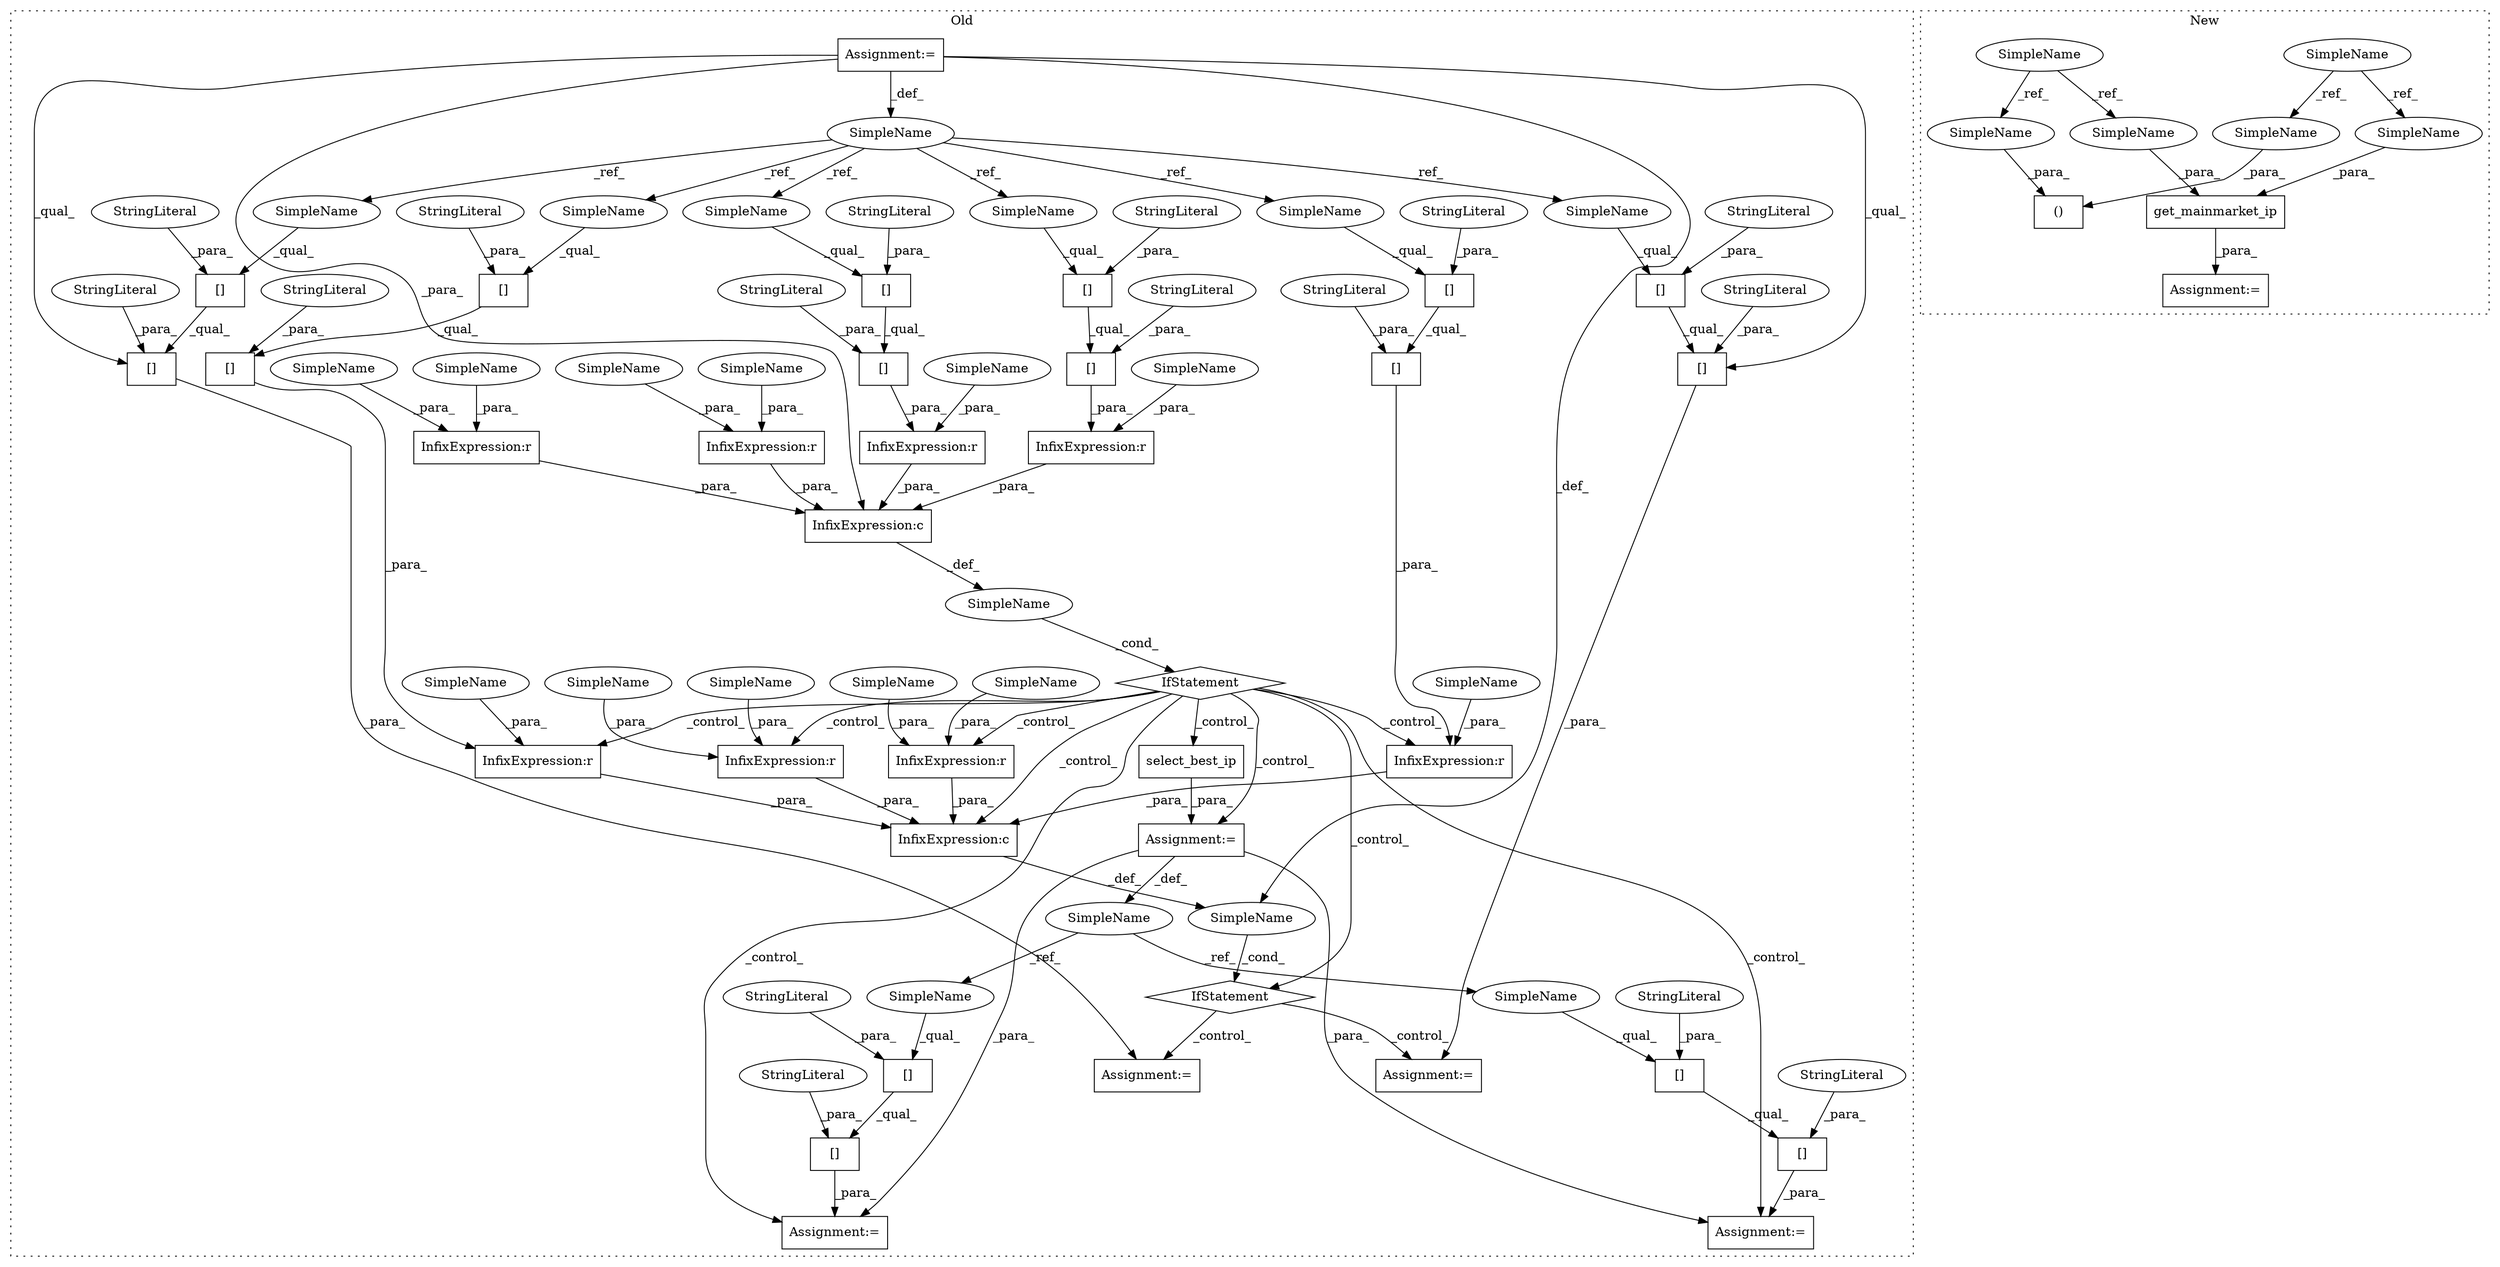 digraph G {
subgraph cluster0 {
1 [label="[]" a="2" s="37594,37615" l="17,1" shape="box"];
3 [label="select_best_ip" a="32" s="37567" l="16" shape="box"];
4 [label="SimpleName" a="42" s="" l="" shape="ellipse"];
5 [label="InfixExpression:c" a="27" s="37687" l="4" shape="box"];
6 [label="[]" a="2" s="37629,37652" l="17,1" shape="box"];
7 [label="InfixExpression:r" a="27" s="37770" l="4" shape="box"];
8 [label="InfixExpression:r" a="27" s="37448" l="4" shape="box"];
9 [label="[]" a="2" s="37629,37644" l="8,1" shape="box"];
10 [label="InfixExpression:r" a="27" s="37540" l="4" shape="box"];
11 [label="[]" a="2" s="37516,37539" l="17,1" shape="box"];
12 [label="InfixExpression:r" a="27" s="37502" l="4" shape="box"];
13 [label="InfixExpression:r" a="27" s="37466" l="4" shape="box"];
14 [label="InfixExpression:r" a="27" s="37732" l="4" shape="box"];
15 [label="[]" a="2" s="37710,37731" l="17,1" shape="box"];
16 [label="InfixExpression:r" a="27" s="37678" l="4" shape="box"];
17 [label="[]" a="2" s="37480,37501" l="17,1" shape="box"];
18 [label="InfixExpression:r" a="27" s="37696" l="4" shape="box"];
19 [label="[]" a="2" s="37516,37531" l="8,1" shape="box"];
20 [label="InfixExpression:c" a="27" s="37457" l="4" shape="box"];
21 [label="[]" a="2" s="37594,37609" l="8,1" shape="box"];
22 [label="SimpleName" a="42" s="37292" l="7" shape="ellipse"];
23 [label="[]" a="2" s="37827,37842" l="8,1" shape="box"];
26 [label="[]" a="2" s="37792,37807" l="8,1" shape="box"];
28 [label="[]" a="2" s="37746,37769" l="17,1" shape="box"];
29 [label="IfStatement" a="25" s="37671,37779" l="4,2" shape="diamond"];
30 [label="[]" a="2" s="37480,37495" l="8,1" shape="box"];
31 [label="IfStatement" a="25" s="37441,37549" l="4,2" shape="diamond"];
32 [label="[]" a="2" s="37710,37725" l="8,1" shape="box"];
33 [label="SimpleName" a="42" s="37559" l="7" shape="ellipse"];
34 [label="[]" a="2" s="37827,37850" l="17,1" shape="box"];
35 [label="[]" a="2" s="37746,37761" l="8,1" shape="box"];
36 [label="SimpleName" a="42" s="" l="" shape="ellipse"];
37 [label="Assignment:=" a="7" s="37791" l="1" shape="box"];
38 [label="[]" a="2" s="37792,37813" l="17,1" shape="box"];
39 [label="StringLiteral" a="45" s="37637" l="7" shape="ellipse"];
40 [label="StringLiteral" a="45" s="37718" l="7" shape="ellipse"];
41 [label="StringLiteral" a="45" s="37533" l="6" shape="ellipse"];
42 [label="Assignment:=" a="7" s="37593" l="1" shape="box"];
43 [label="StringLiteral" a="45" s="37844" l="6" shape="ellipse"];
44 [label="StringLiteral" a="45" s="37809" l="4" shape="ellipse"];
45 [label="StringLiteral" a="45" s="37754" l="7" shape="ellipse"];
46 [label="StringLiteral" a="45" s="37763" l="6" shape="ellipse"];
47 [label="StringLiteral" a="45" s="37800" l="7" shape="ellipse"];
48 [label="Assignment:=" a="7" s="37566" l="1" shape="box"];
49 [label="StringLiteral" a="45" s="37524" l="7" shape="ellipse"];
50 [label="StringLiteral" a="45" s="37611" l="4" shape="ellipse"];
52 [label="StringLiteral" a="45" s="37727" l="4" shape="ellipse"];
53 [label="StringLiteral" a="45" s="37602" l="7" shape="ellipse"];
54 [label="StringLiteral" a="45" s="37497" l="4" shape="ellipse"];
55 [label="StringLiteral" a="45" s="37835" l="7" shape="ellipse"];
56 [label="Assignment:=" a="7" s="37292" l="7" shape="box"];
57 [label="StringLiteral" a="45" s="37488" l="7" shape="ellipse"];
58 [label="StringLiteral" a="45" s="37646" l="6" shape="ellipse"];
59 [label="Assignment:=" a="7" s="37826" l="1" shape="box"];
60 [label="Assignment:=" a="7" s="37628" l="1" shape="box"];
63 [label="SimpleName" a="42" s="37594" l="7" shape="ellipse"];
64 [label="SimpleName" a="42" s="37629" l="7" shape="ellipse"];
65 [label="SimpleName" a="42" s="37792" l="7" shape="ellipse"];
66 [label="SimpleName" a="42" s="37746" l="7" shape="ellipse"];
67 [label="SimpleName" a="42" s="37516" l="7" shape="ellipse"];
68 [label="SimpleName" a="42" s="37827" l="7" shape="ellipse"];
69 [label="SimpleName" a="42" s="37710" l="7" shape="ellipse"];
70 [label="SimpleName" a="42" s="37480" l="7" shape="ellipse"];
71 [label="SimpleName" a="42" s="37682" l="4" shape="ellipse"];
72 [label="SimpleName" a="42" s="37774" l="4" shape="ellipse"];
73 [label="SimpleName" a="42" s="37506" l="4" shape="ellipse"];
74 [label="SimpleName" a="42" s="37470" l="4" shape="ellipse"];
75 [label="SimpleName" a="42" s="37700" l="4" shape="ellipse"];
76 [label="SimpleName" a="42" s="37452" l="4" shape="ellipse"];
77 [label="SimpleName" a="42" s="37736" l="4" shape="ellipse"];
78 [label="SimpleName" a="42" s="37544" l="4" shape="ellipse"];
79 [label="SimpleName" a="42" s="37676" l="2" shape="ellipse"];
80 [label="SimpleName" a="42" s="37446" l="2" shape="ellipse"];
83 [label="SimpleName" a="42" s="37692" l="4" shape="ellipse"];
84 [label="SimpleName" a="42" s="37462" l="4" shape="ellipse"];
label = "Old";
style="dotted";
}
subgraph cluster1 {
2 [label="get_mainmarket_ip" a="32" s="34340,34365" l="18,1" shape="box"];
24 [label="SimpleName" a="42" s="34246" l="2" shape="ellipse"];
25 [label="()" a="106" s="34319" l="19" shape="box"];
27 [label="SimpleName" a="42" s="34214" l="4" shape="ellipse"];
51 [label="Assignment:=" a="7" s="34338" l="2" shape="box"];
61 [label="SimpleName" a="42" s="34319" l="2" shape="ellipse"];
62 [label="SimpleName" a="42" s="34358" l="2" shape="ellipse"];
81 [label="SimpleName" a="42" s="34334" l="4" shape="ellipse"];
82 [label="SimpleName" a="42" s="34361" l="4" shape="ellipse"];
label = "New";
style="dotted";
}
1 -> 42 [label="_para_"];
2 -> 51 [label="_para_"];
3 -> 48 [label="_para_"];
4 -> 31 [label="_cond_"];
5 -> 36 [label="_def_"];
6 -> 60 [label="_para_"];
7 -> 5 [label="_para_"];
8 -> 20 [label="_para_"];
9 -> 6 [label="_qual_"];
10 -> 20 [label="_para_"];
11 -> 10 [label="_para_"];
12 -> 20 [label="_para_"];
13 -> 20 [label="_para_"];
14 -> 5 [label="_para_"];
15 -> 14 [label="_para_"];
16 -> 5 [label="_para_"];
17 -> 12 [label="_para_"];
18 -> 5 [label="_para_"];
19 -> 11 [label="_qual_"];
20 -> 4 [label="_def_"];
21 -> 1 [label="_qual_"];
22 -> 69 [label="_ref_"];
22 -> 70 [label="_ref_"];
22 -> 65 [label="_ref_"];
22 -> 68 [label="_ref_"];
22 -> 66 [label="_ref_"];
22 -> 67 [label="_ref_"];
23 -> 34 [label="_qual_"];
24 -> 61 [label="_ref_"];
24 -> 62 [label="_ref_"];
26 -> 38 [label="_qual_"];
27 -> 82 [label="_ref_"];
27 -> 81 [label="_ref_"];
28 -> 7 [label="_para_"];
29 -> 37 [label="_control_"];
29 -> 59 [label="_control_"];
30 -> 17 [label="_qual_"];
31 -> 7 [label="_control_"];
31 -> 18 [label="_control_"];
31 -> 48 [label="_control_"];
31 -> 5 [label="_control_"];
31 -> 42 [label="_control_"];
31 -> 16 [label="_control_"];
31 -> 29 [label="_control_"];
31 -> 3 [label="_control_"];
31 -> 14 [label="_control_"];
31 -> 60 [label="_control_"];
32 -> 15 [label="_qual_"];
33 -> 63 [label="_ref_"];
33 -> 64 [label="_ref_"];
34 -> 59 [label="_para_"];
35 -> 28 [label="_qual_"];
36 -> 29 [label="_cond_"];
38 -> 37 [label="_para_"];
39 -> 9 [label="_para_"];
40 -> 32 [label="_para_"];
41 -> 11 [label="_para_"];
43 -> 34 [label="_para_"];
44 -> 38 [label="_para_"];
45 -> 35 [label="_para_"];
46 -> 28 [label="_para_"];
47 -> 26 [label="_para_"];
48 -> 42 [label="_para_"];
48 -> 33 [label="_def_"];
48 -> 60 [label="_para_"];
49 -> 19 [label="_para_"];
50 -> 1 [label="_para_"];
52 -> 15 [label="_para_"];
53 -> 21 [label="_para_"];
54 -> 17 [label="_para_"];
55 -> 23 [label="_para_"];
56 -> 36 [label="_def_"];
56 -> 38 [label="_qual_"];
56 -> 20 [label="_para_"];
56 -> 22 [label="_def_"];
56 -> 34 [label="_qual_"];
57 -> 30 [label="_para_"];
58 -> 6 [label="_para_"];
61 -> 25 [label="_para_"];
62 -> 2 [label="_para_"];
63 -> 21 [label="_qual_"];
64 -> 9 [label="_qual_"];
65 -> 26 [label="_qual_"];
66 -> 35 [label="_qual_"];
67 -> 19 [label="_qual_"];
68 -> 23 [label="_qual_"];
69 -> 32 [label="_qual_"];
70 -> 30 [label="_qual_"];
71 -> 16 [label="_para_"];
72 -> 7 [label="_para_"];
73 -> 12 [label="_para_"];
74 -> 13 [label="_para_"];
75 -> 18 [label="_para_"];
76 -> 8 [label="_para_"];
77 -> 14 [label="_para_"];
78 -> 10 [label="_para_"];
79 -> 16 [label="_para_"];
80 -> 8 [label="_para_"];
81 -> 25 [label="_para_"];
82 -> 2 [label="_para_"];
83 -> 18 [label="_para_"];
84 -> 13 [label="_para_"];
}